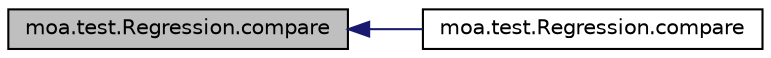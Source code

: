 digraph G
{
  edge [fontname="Helvetica",fontsize="10",labelfontname="Helvetica",labelfontsize="10"];
  node [fontname="Helvetica",fontsize="10",shape=record];
  rankdir=LR;
  Node1 [label="moa.test.Regression.compare",height=0.2,width=0.4,color="black", fillcolor="grey75", style="filled" fontcolor="black"];
  Node1 -> Node2 [dir=back,color="midnightblue",fontsize="10",style="solid",fontname="Helvetica"];
  Node2 [label="moa.test.Regression.compare",height=0.2,width=0.4,color="black", fillcolor="white", style="filled",URL="$classmoa_1_1test_1_1Regression.html#aac375d1941f896837b3142a69b16cc8f",tooltip="Compares the content generated by the specified class with the stored regression..."];
}
